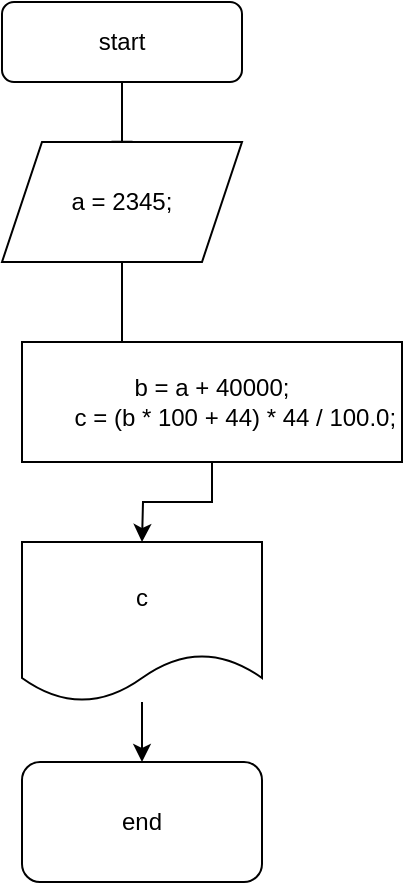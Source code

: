 <mxfile version="16.6.4" type="device"><diagram id="C5RBs43oDa-KdzZeNtuy" name="Page-1"><mxGraphModel dx="1038" dy="481" grid="1" gridSize="10" guides="1" tooltips="1" connect="1" arrows="1" fold="1" page="1" pageScale="1" pageWidth="827" pageHeight="1169" math="0" shadow="0"><root><mxCell id="WIyWlLk6GJQsqaUBKTNV-0"/><mxCell id="WIyWlLk6GJQsqaUBKTNV-1" parent="WIyWlLk6GJQsqaUBKTNV-0"/><mxCell id="oMH2uP2rgzU3Vx6ajI3F-0" value="" style="rounded=0;html=1;jettySize=auto;orthogonalLoop=1;fontSize=11;endArrow=block;endFill=0;endSize=8;strokeWidth=1;shadow=0;labelBackgroundColor=none;edgeStyle=orthogonalEdgeStyle;" edge="1" parent="WIyWlLk6GJQsqaUBKTNV-1" source="oMH2uP2rgzU3Vx6ajI3F-1"><mxGeometry relative="1" as="geometry"><mxPoint x="90" y="80" as="targetPoint"/></mxGeometry></mxCell><mxCell id="oMH2uP2rgzU3Vx6ajI3F-1" value="start" style="rounded=1;whiteSpace=wrap;html=1;fontSize=12;glass=0;strokeWidth=1;shadow=0;" vertex="1" parent="WIyWlLk6GJQsqaUBKTNV-1"><mxGeometry x="30" width="120" height="40" as="geometry"/></mxCell><mxCell id="oMH2uP2rgzU3Vx6ajI3F-2" style="edgeStyle=orthogonalEdgeStyle;rounded=0;orthogonalLoop=1;jettySize=auto;html=1;exitX=0.5;exitY=1;exitDx=0;exitDy=0;" edge="1" parent="WIyWlLk6GJQsqaUBKTNV-1" source="oMH2uP2rgzU3Vx6ajI3F-3"><mxGeometry relative="1" as="geometry"><mxPoint x="70" y="210" as="targetPoint"/></mxGeometry></mxCell><mxCell id="oMH2uP2rgzU3Vx6ajI3F-3" value="a = 2345;" style="shape=parallelogram;perimeter=parallelogramPerimeter;whiteSpace=wrap;html=1;fixedSize=1;" vertex="1" parent="WIyWlLk6GJQsqaUBKTNV-1"><mxGeometry x="30" y="70" width="120" height="60" as="geometry"/></mxCell><mxCell id="oMH2uP2rgzU3Vx6ajI3F-4" style="edgeStyle=orthogonalEdgeStyle;rounded=0;orthogonalLoop=1;jettySize=auto;html=1;exitX=0.5;exitY=1;exitDx=0;exitDy=0;" edge="1" parent="WIyWlLk6GJQsqaUBKTNV-1" source="oMH2uP2rgzU3Vx6ajI3F-5"><mxGeometry relative="1" as="geometry"><mxPoint x="100" y="270" as="targetPoint"/></mxGeometry></mxCell><mxCell id="oMH2uP2rgzU3Vx6ajI3F-5" value="&lt;div&gt;b = a + 40000;&lt;/div&gt;&lt;div&gt;&amp;nbsp; &amp;nbsp; &amp;nbsp; &amp;nbsp;c = (b * 100 + 44) * 44 / 100.0;&lt;/div&gt;" style="rounded=0;whiteSpace=wrap;html=1;" vertex="1" parent="WIyWlLk6GJQsqaUBKTNV-1"><mxGeometry x="40" y="170" width="190" height="60" as="geometry"/></mxCell><mxCell id="oMH2uP2rgzU3Vx6ajI3F-6" value="" style="edgeStyle=orthogonalEdgeStyle;rounded=0;orthogonalLoop=1;jettySize=auto;html=1;" edge="1" parent="WIyWlLk6GJQsqaUBKTNV-1" source="oMH2uP2rgzU3Vx6ajI3F-7"><mxGeometry relative="1" as="geometry"><mxPoint x="100" y="380" as="targetPoint"/></mxGeometry></mxCell><mxCell id="oMH2uP2rgzU3Vx6ajI3F-7" value="c" style="shape=document;whiteSpace=wrap;html=1;boundedLbl=1;" vertex="1" parent="WIyWlLk6GJQsqaUBKTNV-1"><mxGeometry x="40" y="270" width="120" height="80" as="geometry"/></mxCell><mxCell id="oMH2uP2rgzU3Vx6ajI3F-8" value="end&lt;br&gt;" style="rounded=1;whiteSpace=wrap;html=1;" vertex="1" parent="WIyWlLk6GJQsqaUBKTNV-1"><mxGeometry x="40" y="380" width="120" height="60" as="geometry"/></mxCell></root></mxGraphModel></diagram></mxfile>